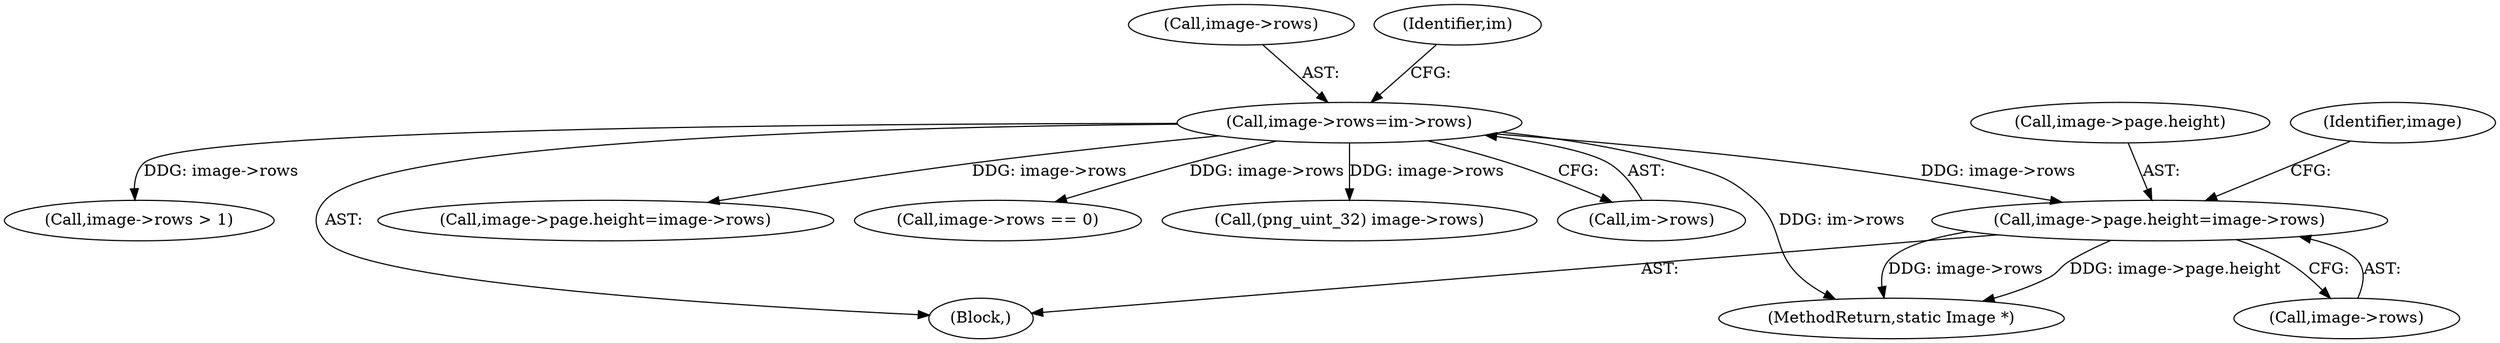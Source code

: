 digraph "0_ImageMagick_9eedb5660f1704cde8e8cd784c5c2a09dd2fd60f_0@pointer" {
"1006521" [label="(Call,image->page.height=image->rows)"];
"1006501" [label="(Call,image->rows=im->rows)"];
"1006457" [label="(Call,image->page.height=image->rows)"];
"1004747" [label="(Call,image->rows == 0)"];
"1007374" [label="(MethodReturn,static Image *)"];
"1006501" [label="(Call,image->rows=im->rows)"];
"1006502" [label="(Call,image->rows)"];
"1006522" [label="(Call,image->page.height)"];
"1004934" [label="(Call,(png_uint_32) image->rows)"];
"1006505" [label="(Call,im->rows)"];
"1006527" [label="(Call,image->rows)"];
"1004901" [label="(Call,image->rows > 1)"];
"1006533" [label="(Identifier,image)"];
"1006509" [label="(Identifier,im)"];
"1006493" [label="(Block,)"];
"1006521" [label="(Call,image->page.height=image->rows)"];
"1006521" -> "1006493"  [label="AST: "];
"1006521" -> "1006527"  [label="CFG: "];
"1006522" -> "1006521"  [label="AST: "];
"1006527" -> "1006521"  [label="AST: "];
"1006533" -> "1006521"  [label="CFG: "];
"1006521" -> "1007374"  [label="DDG: image->page.height"];
"1006521" -> "1007374"  [label="DDG: image->rows"];
"1006501" -> "1006521"  [label="DDG: image->rows"];
"1006501" -> "1006493"  [label="AST: "];
"1006501" -> "1006505"  [label="CFG: "];
"1006502" -> "1006501"  [label="AST: "];
"1006505" -> "1006501"  [label="AST: "];
"1006509" -> "1006501"  [label="CFG: "];
"1006501" -> "1007374"  [label="DDG: im->rows"];
"1006501" -> "1004747"  [label="DDG: image->rows"];
"1006501" -> "1004901"  [label="DDG: image->rows"];
"1006501" -> "1004934"  [label="DDG: image->rows"];
"1006501" -> "1006457"  [label="DDG: image->rows"];
}
